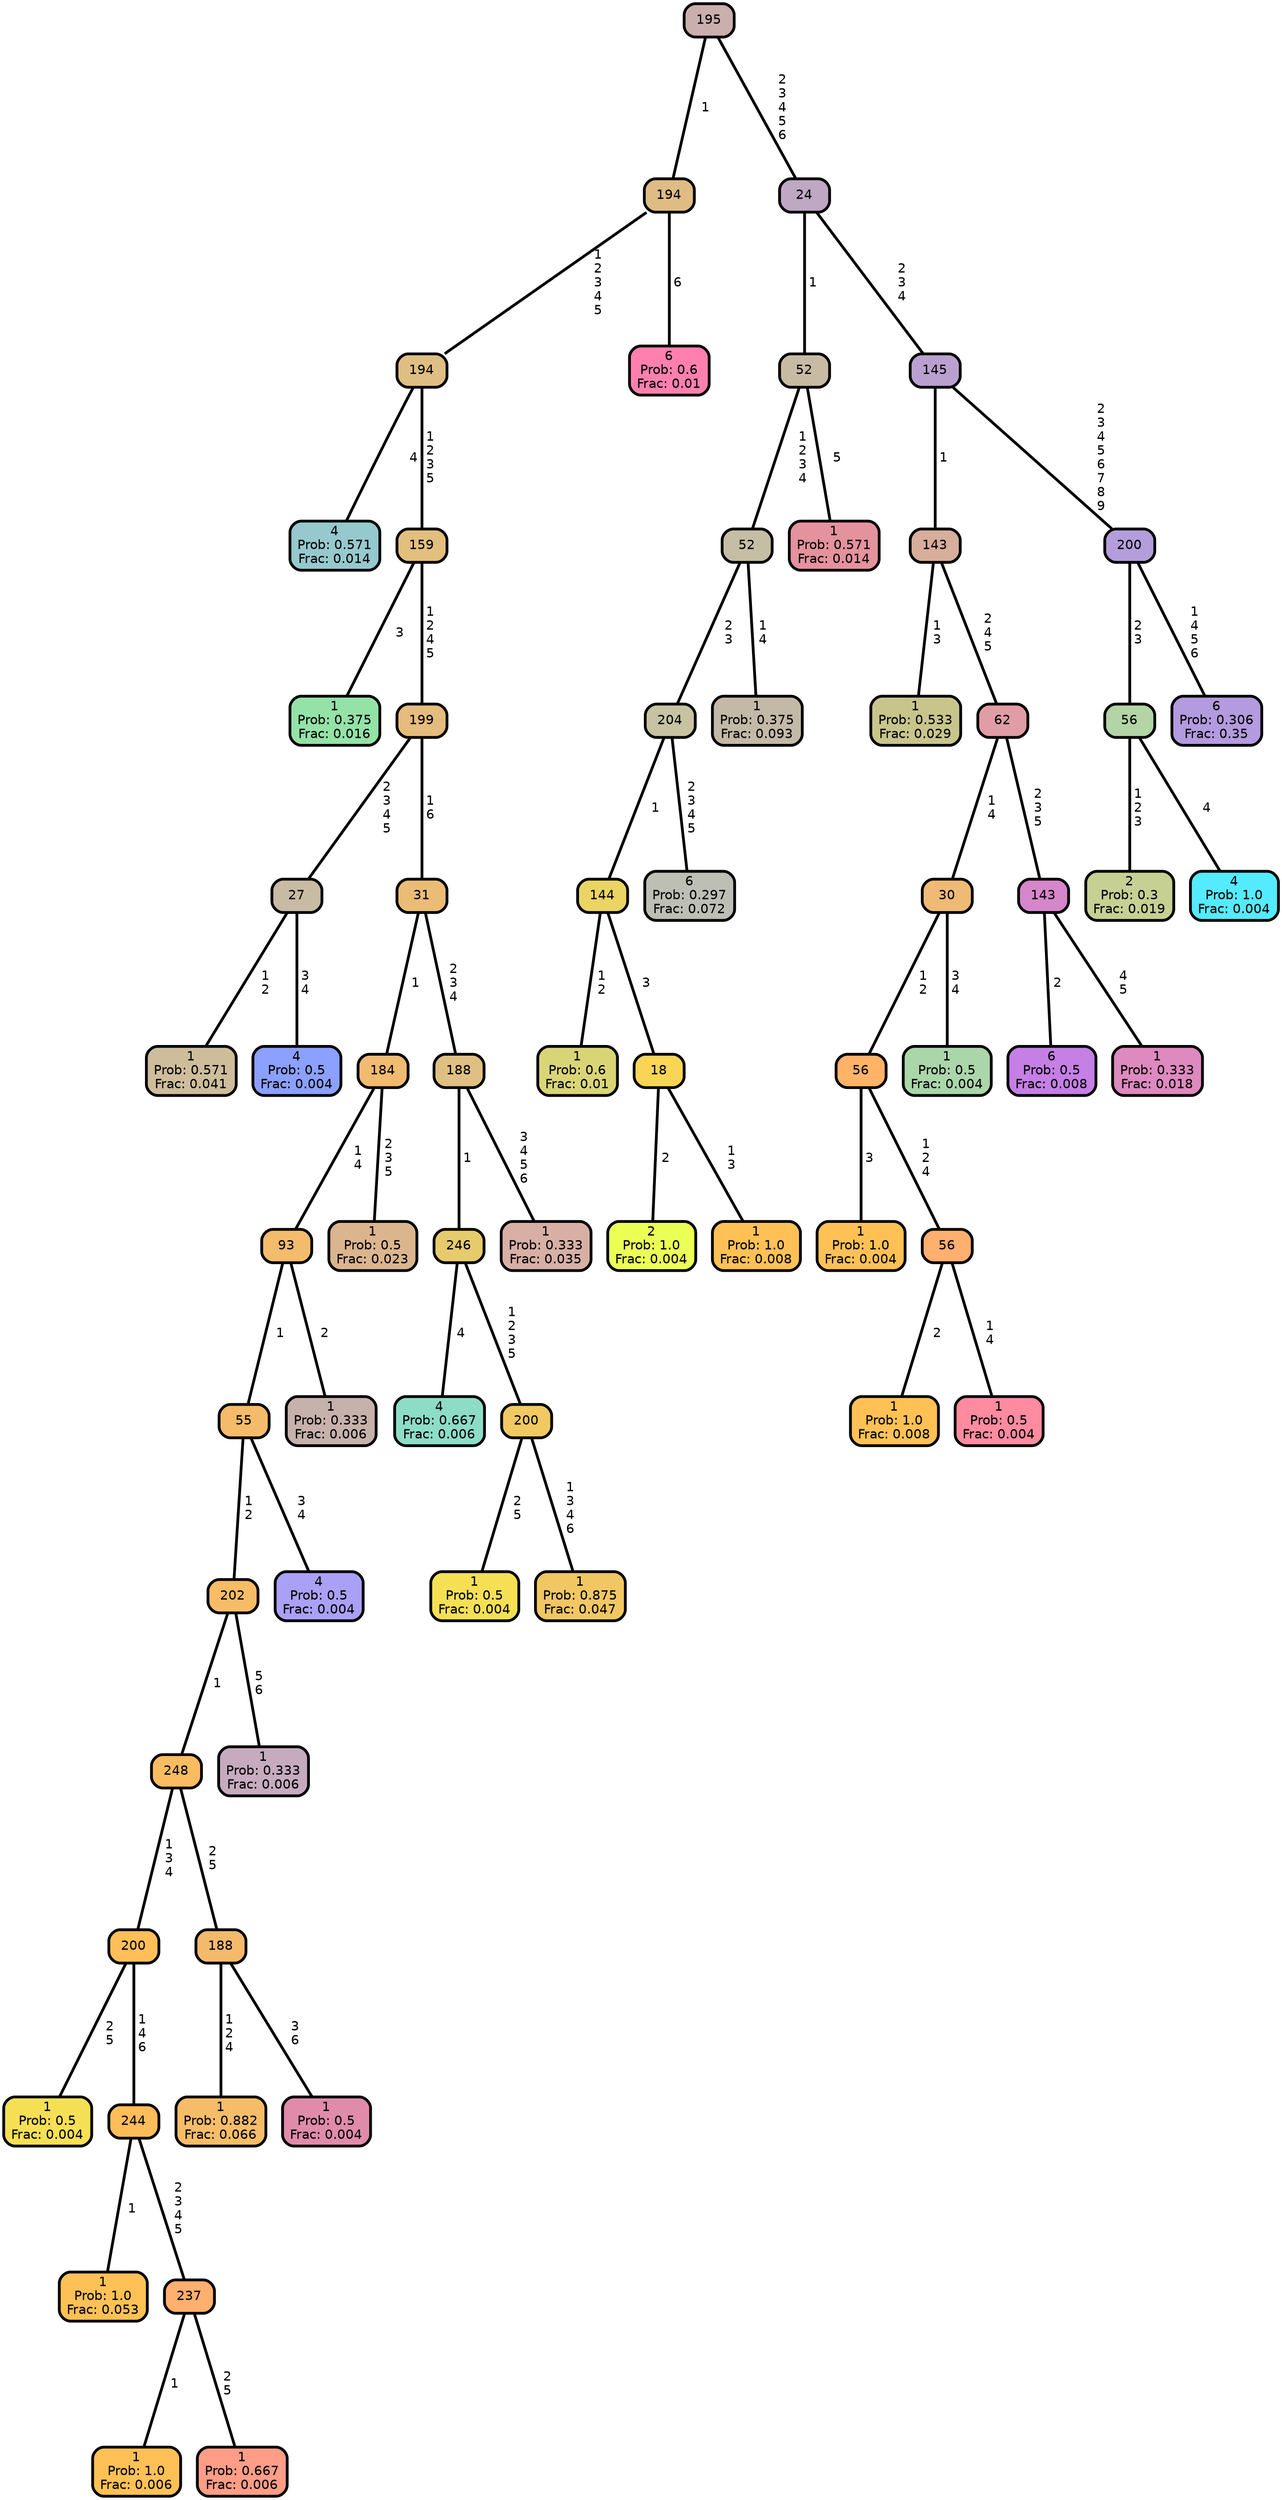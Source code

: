 graph Tree {
node [shape=box, style="filled, rounded",color="black",penwidth="3",fontcolor="black",                 fontname=helvetica] ;
graph [ranksep="0 equally", splines=straight,                 bgcolor=transparent, dpi=200] ;
edge [fontname=helvetica, color=black] ;
0 [label="4
Prob: 0.571
Frac: 0.014", fillcolor="#95c9ce"] ;
1 [label="194", fillcolor="#debe82"] ;
2 [label="1
Prob: 0.375
Frac: 0.016", fillcolor="#94e2a8"] ;
3 [label="159", fillcolor="#e2be7f"] ;
4 [label="1
Prob: 0.571
Frac: 0.041", fillcolor="#cebd9b"] ;
5 [label="27", fillcolor="#c8bba3"] ;
6 [label="4
Prob: 0.5
Frac: 0.004", fillcolor="#8ba0ff"] ;
7 [label="199", fillcolor="#e5bc7d"] ;
8 [label="1
Prob: 0.5
Frac: 0.004", fillcolor="#f5e055"] ;
9 [label="200", fillcolor="#febf59"] ;
10 [label="1
Prob: 1.0
Frac: 0.053", fillcolor="#ffc155"] ;
11 [label="244", fillcolor="#ffbd59"] ;
12 [label="1
Prob: 1.0
Frac: 0.006", fillcolor="#ffc155"] ;
13 [label="237", fillcolor="#ffaf6e"] ;
14 [label="1
Prob: 0.667
Frac: 0.006", fillcolor="#ff9d87"] ;
15 [label="248", fillcolor="#f9bc62"] ;
16 [label="1
Prob: 0.882
Frac: 0.066", fillcolor="#f5bd67"] ;
17 [label="188", fillcolor="#f3ba6b"] ;
18 [label="1
Prob: 0.5
Frac: 0.004", fillcolor="#e08baa"] ;
19 [label="202", fillcolor="#f7bc66"] ;
20 [label="1
Prob: 0.333
Frac: 0.006", fillcolor="#c6abbf"] ;
21 [label="55", fillcolor="#f4bb6a"] ;
22 [label="4
Prob: 0.5
Frac: 0.004", fillcolor="#aaa0f5"] ;
23 [label="93", fillcolor="#f3bb6c"] ;
24 [label="1
Prob: 0.333
Frac: 0.006", fillcolor="#c6b1ab"] ;
25 [label="184", fillcolor="#f0ba70"] ;
26 [label="1
Prob: 0.5
Frac: 0.023", fillcolor="#dbb58e"] ;
27 [label="31", fillcolor="#eabc76"] ;
28 [label="4
Prob: 0.667
Frac: 0.006", fillcolor="#8dddc6"] ;
29 [label="246", fillcolor="#e6cb6c"] ;
30 [label="1
Prob: 0.5
Frac: 0.004", fillcolor="#f5e055"] ;
31 [label="200", fillcolor="#f0c962"] ;
32 [label="1
Prob: 0.875
Frac: 0.047", fillcolor="#f0c763"] ;
33 [label="188", fillcolor="#e0c082"] ;
34 [label="1
Prob: 0.333
Frac: 0.035", fillcolor="#d7afa5"] ;
35 [label="194", fillcolor="#dfbc83"] ;
36 [label="6
Prob: 0.6
Frac: 0.01", fillcolor="#ff80af"] ;
37 [label="195", fillcolor="#caafac"] ;
38 [label="1
Prob: 0.6
Frac: 0.01", fillcolor="#d9d577"] ;
39 [label="144", fillcolor="#ead564"] ;
40 [label="2
Prob: 1.0
Frac: 0.004", fillcolor="#ebff55"] ;
41 [label="18", fillcolor="#f8d555"] ;
42 [label="1
Prob: 1.0
Frac: 0.008", fillcolor="#ffc155"] ;
43 [label="204", fillcolor="#c7c3a2"] ;
44 [label="6
Prob: 0.297
Frac: 0.072", fillcolor="#bdbeb4"] ;
45 [label="52", fillcolor="#c5bea4"] ;
46 [label="1
Prob: 0.375
Frac: 0.093", fillcolor="#c3b9a7"] ;
47 [label="52", fillcolor="#c7bba4"] ;
48 [label="1
Prob: 0.571
Frac: 0.014", fillcolor="#e4929d"] ;
49 [label="24", fillcolor="#bea8c2"] ;
50 [label="1
Prob: 0.533
Frac: 0.029", fillcolor="#c8c58c"] ;
51 [label="143", fillcolor="#d7ad9b"] ;
52 [label="1
Prob: 1.0
Frac: 0.004", fillcolor="#ffc155"] ;
53 [label="56", fillcolor="#ffb367"] ;
54 [label="1
Prob: 1.0
Frac: 0.008", fillcolor="#ffc155"] ;
55 [label="56", fillcolor="#ffaf6e"] ;
56 [label="1
Prob: 0.5
Frac: 0.004", fillcolor="#ff8ba0"] ;
57 [label="30", fillcolor="#eeba75"] ;
58 [label="1
Prob: 0.5
Frac: 0.004", fillcolor="#aad6aa"] ;
59 [label="62", fillcolor="#e09da5"] ;
60 [label="6
Prob: 0.5
Frac: 0.008", fillcolor="#c57fe5"] ;
61 [label="143", fillcolor="#d686cb"] ;
62 [label="1
Prob: 0.333
Frac: 0.018", fillcolor="#de89bf"] ;
63 [label="145", fillcolor="#baa0d0"] ;
64 [label="2
Prob: 0.3
Frac: 0.019", fillcolor="#c6d093"] ;
65 [label="56", fillcolor="#b3d5a5"] ;
66 [label="4
Prob: 1.0
Frac: 0.004", fillcolor="#55ebff"] ;
67 [label="200", fillcolor="#b49ddb"] ;
68 [label="6
Prob: 0.306
Frac: 0.35", fillcolor="#b49ade"] ;
1 -- 0 [label=" 4",penwidth=3] ;
1 -- 3 [label=" 1\n 2\n 3\n 5",penwidth=3] ;
3 -- 2 [label=" 3",penwidth=3] ;
3 -- 7 [label=" 1\n 2\n 4\n 5",penwidth=3] ;
5 -- 4 [label=" 1\n 2",penwidth=3] ;
5 -- 6 [label=" 3\n 4",penwidth=3] ;
7 -- 5 [label=" 2\n 3\n 4\n 5",penwidth=3] ;
7 -- 27 [label=" 1\n 6",penwidth=3] ;
9 -- 8 [label=" 2\n 5",penwidth=3] ;
9 -- 11 [label=" 1\n 4\n 6",penwidth=3] ;
11 -- 10 [label=" 1",penwidth=3] ;
11 -- 13 [label=" 2\n 3\n 4\n 5",penwidth=3] ;
13 -- 12 [label=" 1",penwidth=3] ;
13 -- 14 [label=" 2\n 5",penwidth=3] ;
15 -- 9 [label=" 1\n 3\n 4",penwidth=3] ;
15 -- 17 [label=" 2\n 5",penwidth=3] ;
17 -- 16 [label=" 1\n 2\n 4",penwidth=3] ;
17 -- 18 [label=" 3\n 6",penwidth=3] ;
19 -- 15 [label=" 1",penwidth=3] ;
19 -- 20 [label=" 5\n 6",penwidth=3] ;
21 -- 19 [label=" 1\n 2",penwidth=3] ;
21 -- 22 [label=" 3\n 4",penwidth=3] ;
23 -- 21 [label=" 1",penwidth=3] ;
23 -- 24 [label=" 2",penwidth=3] ;
25 -- 23 [label=" 1\n 4",penwidth=3] ;
25 -- 26 [label=" 2\n 3\n 5",penwidth=3] ;
27 -- 25 [label=" 1",penwidth=3] ;
27 -- 33 [label=" 2\n 3\n 4",penwidth=3] ;
29 -- 28 [label=" 4",penwidth=3] ;
29 -- 31 [label=" 1\n 2\n 3\n 5",penwidth=3] ;
31 -- 30 [label=" 2\n 5",penwidth=3] ;
31 -- 32 [label=" 1\n 3\n 4\n 6",penwidth=3] ;
33 -- 29 [label=" 1",penwidth=3] ;
33 -- 34 [label=" 3\n 4\n 5\n 6",penwidth=3] ;
35 -- 1 [label=" 1\n 2\n 3\n 4\n 5",penwidth=3] ;
35 -- 36 [label=" 6",penwidth=3] ;
37 -- 35 [label=" 1",penwidth=3] ;
37 -- 49 [label=" 2\n 3\n 4\n 5\n 6",penwidth=3] ;
39 -- 38 [label=" 1\n 2",penwidth=3] ;
39 -- 41 [label=" 3",penwidth=3] ;
41 -- 40 [label=" 2",penwidth=3] ;
41 -- 42 [label=" 1\n 3",penwidth=3] ;
43 -- 39 [label=" 1",penwidth=3] ;
43 -- 44 [label=" 2\n 3\n 4\n 5",penwidth=3] ;
45 -- 43 [label=" 2\n 3",penwidth=3] ;
45 -- 46 [label=" 1\n 4",penwidth=3] ;
47 -- 45 [label=" 1\n 2\n 3\n 4",penwidth=3] ;
47 -- 48 [label=" 5",penwidth=3] ;
49 -- 47 [label=" 1",penwidth=3] ;
49 -- 63 [label=" 2\n 3\n 4",penwidth=3] ;
51 -- 50 [label=" 1\n 3",penwidth=3] ;
51 -- 59 [label=" 2\n 4\n 5",penwidth=3] ;
53 -- 52 [label=" 3",penwidth=3] ;
53 -- 55 [label=" 1\n 2\n 4",penwidth=3] ;
55 -- 54 [label=" 2",penwidth=3] ;
55 -- 56 [label=" 1\n 4",penwidth=3] ;
57 -- 53 [label=" 1\n 2",penwidth=3] ;
57 -- 58 [label=" 3\n 4",penwidth=3] ;
59 -- 57 [label=" 1\n 4",penwidth=3] ;
59 -- 61 [label=" 2\n 3\n 5",penwidth=3] ;
61 -- 60 [label=" 2",penwidth=3] ;
61 -- 62 [label=" 4\n 5",penwidth=3] ;
63 -- 51 [label=" 1",penwidth=3] ;
63 -- 67 [label=" 2\n 3\n 4\n 5\n 6\n 7\n 8\n 9",penwidth=3] ;
65 -- 64 [label=" 1\n 2\n 3",penwidth=3] ;
65 -- 66 [label=" 4",penwidth=3] ;
67 -- 65 [label=" 2\n 3",penwidth=3] ;
67 -- 68 [label=" 1\n 4\n 5\n 6",penwidth=3] ;
{rank = same;}}